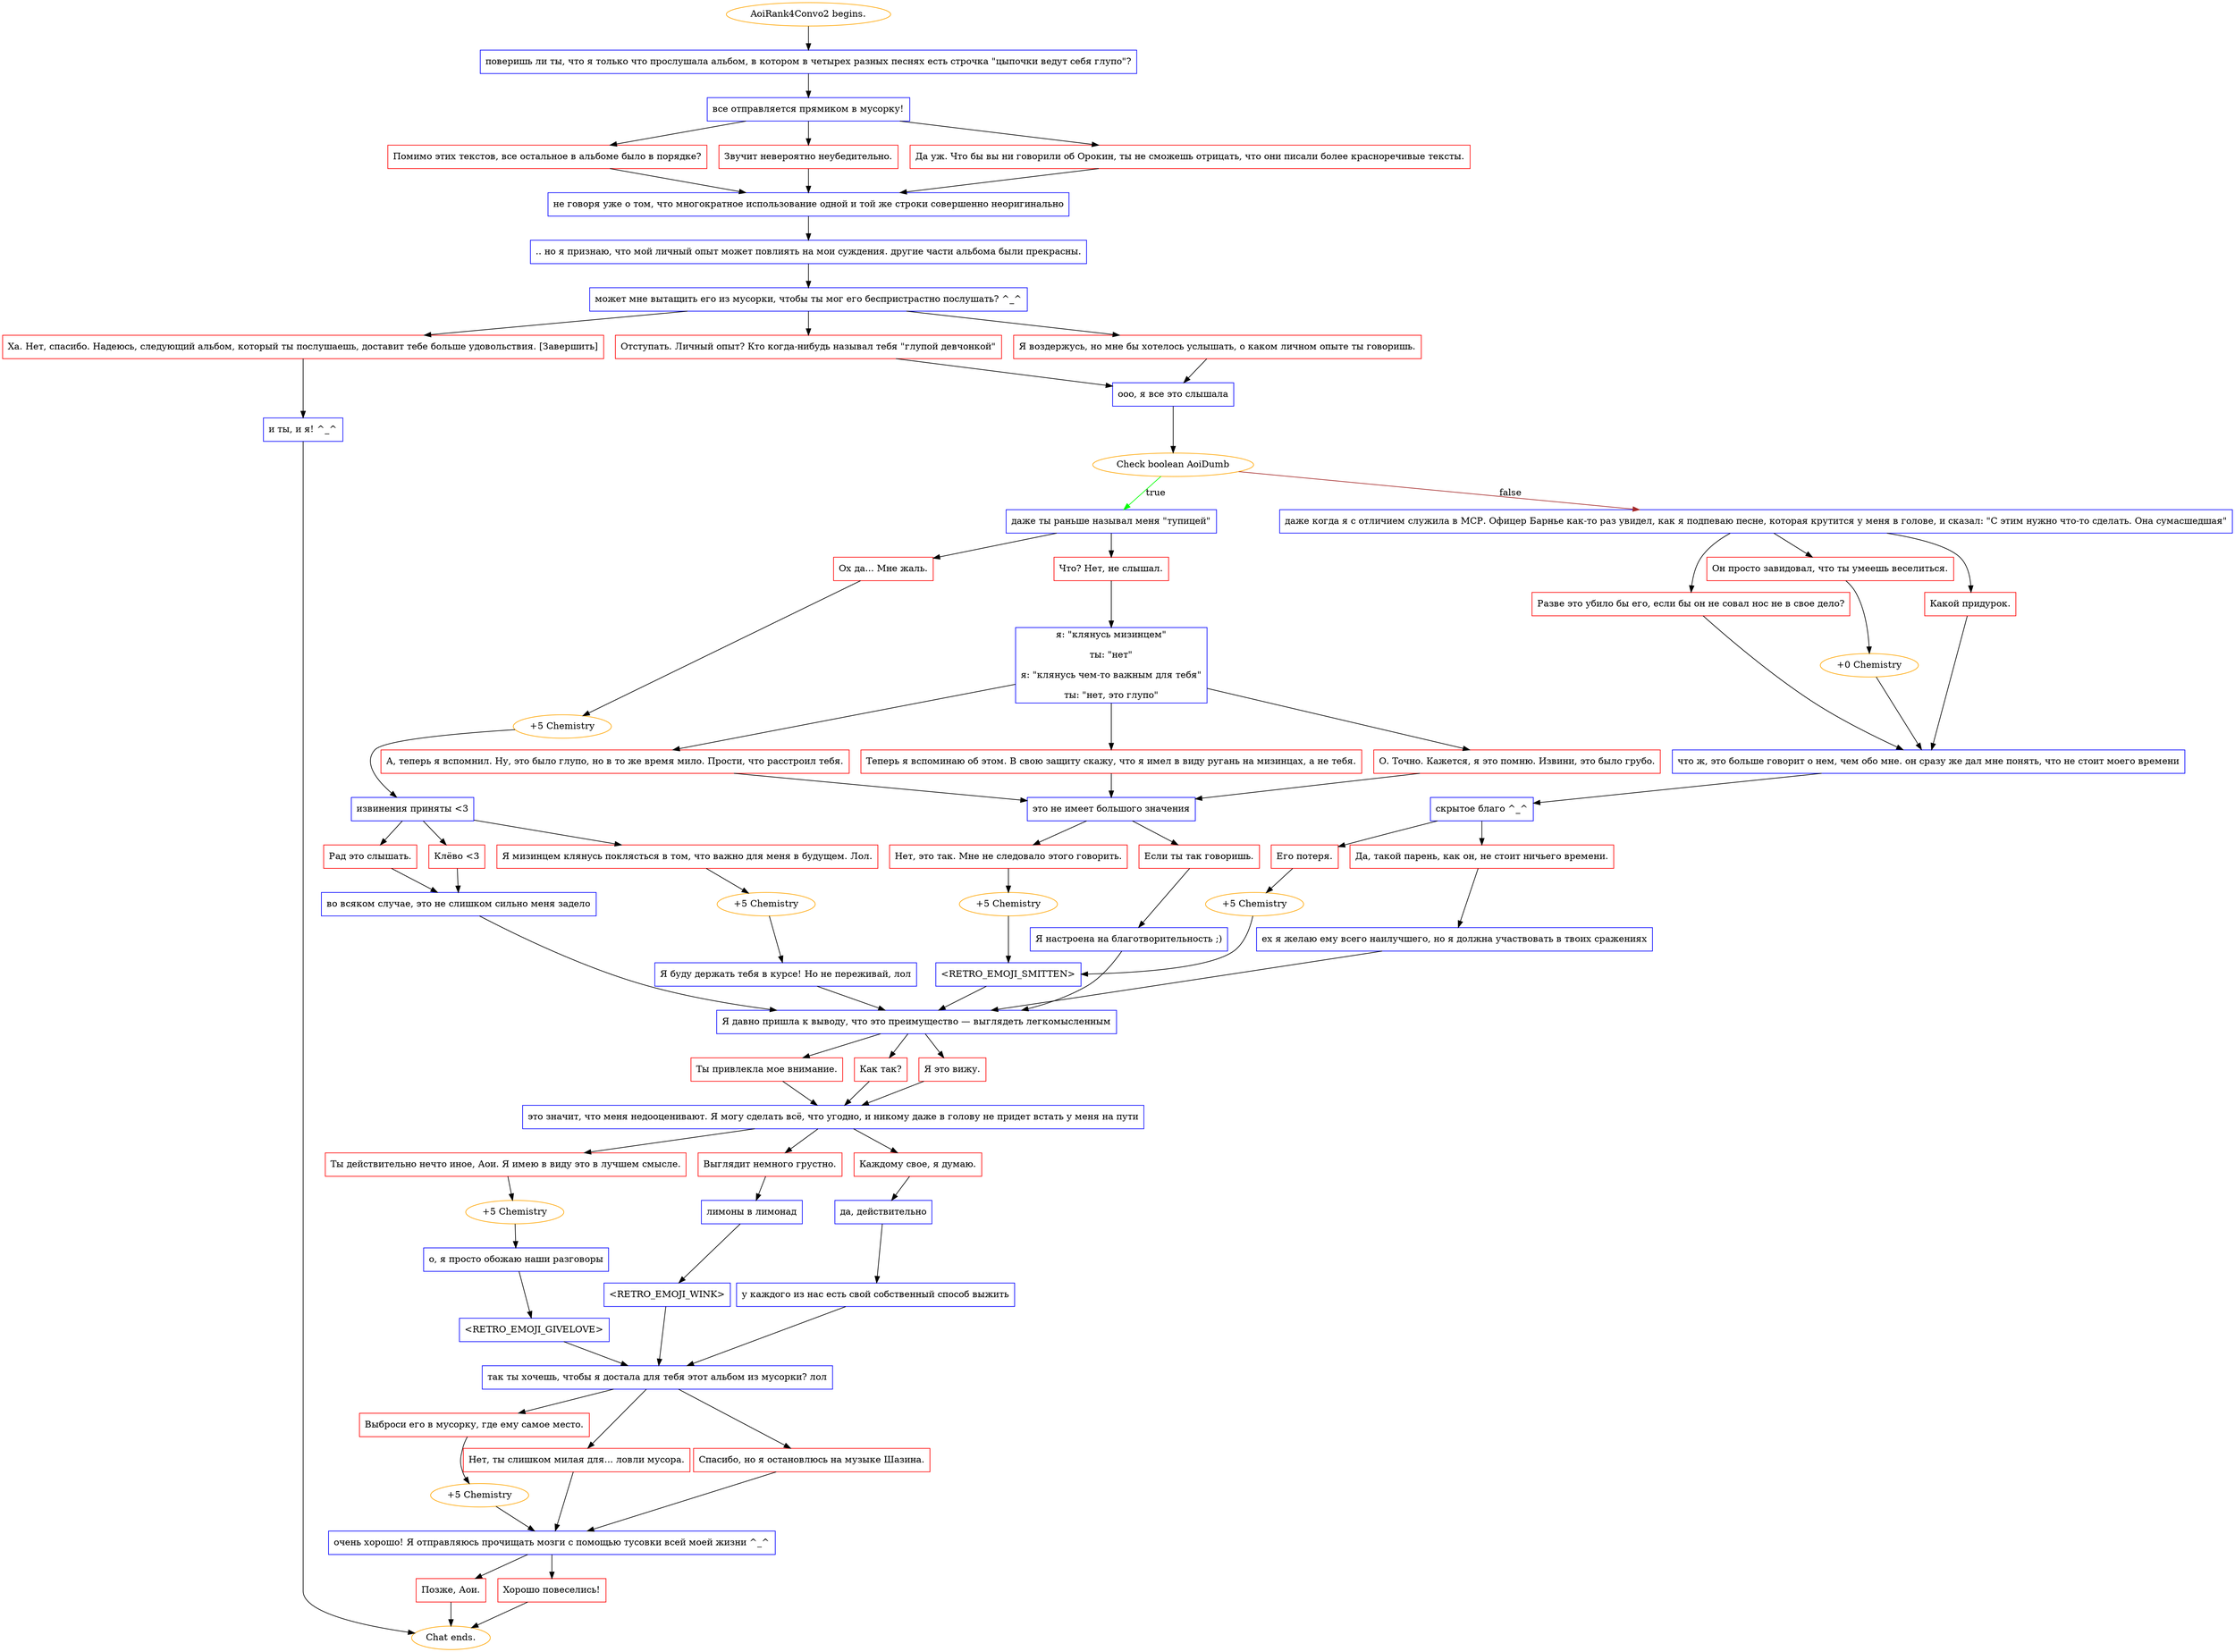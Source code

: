 digraph {
	"AoiRank4Convo2 begins." [color=orange];
		"AoiRank4Convo2 begins." -> j144128027;
	j144128027 [label="поверишь ли ты, что я только что прослушала альбом, в котором в четырех разных песнях есть строчка \"цыпочки ведут себя глупо\"?",shape=box,color=blue];
		j144128027 -> j2920360382;
	j2920360382 [label="все отправляется прямиком в мусорку!",shape=box,color=blue];
		j2920360382 -> j1029607165;
		j2920360382 -> j1303762288;
		j2920360382 -> j2436189919;
	j1029607165 [label="Помимо этих текстов, все остальное в альбоме было в порядке?",shape=box,color=red];
		j1029607165 -> j451413506;
	j1303762288 [label="Звучит невероятно неубедительно.",shape=box,color=red];
		j1303762288 -> j451413506;
	j2436189919 [label="Да уж. Что бы вы ни говорили об Орокин, ты не сможешь отрицать, что они писали более красноречивые тексты.",shape=box,color=red];
		j2436189919 -> j451413506;
	j451413506 [label="не говоря уже о том, что многократное использование одной и той же строки совершенно неоригинально",shape=box,color=blue];
		j451413506 -> j952625125;
	j952625125 [label=".. но я признаю, что мой личный опыт может повлиять на мои суждения. другие части альбома были прекрасны.",shape=box,color=blue];
		j952625125 -> j1828717047;
	j1828717047 [label="может мне вытащить его из мусорки, чтобы ты мог его беспристрастно послушать? ^_^",shape=box,color=blue];
		j1828717047 -> j38648463;
		j1828717047 -> j910641356;
		j1828717047 -> j1199025774;
	j38648463 [label="Я воздержусь, но мне бы хотелось услышать, о каком личном опыте ты говоришь.",shape=box,color=red];
		j38648463 -> j4084761636;
	j910641356 [label="Отступать. Личный опыт? Кто когда-нибудь называл тебя \"глупой девчонкой\"",shape=box,color=red];
		j910641356 -> j4084761636;
	j1199025774 [label="Ха. Нет, спасибо. Надеюсь, следующий альбом, который ты послушаешь, доставит тебе больше удовольствия. [Завершить]",shape=box,color=red];
		j1199025774 -> j2795544085;
	j4084761636 [label="ооо, я все это слышала",shape=box,color=blue];
		j4084761636 -> j627210173;
	j2795544085 [label="и ты, и я! ^_^",shape=box,color=blue];
		j2795544085 -> "Chat ends.";
	j627210173 [label="Check boolean AoiDumb",color=orange];
		j627210173 -> j3272858081 [label=true,color=green];
		j627210173 -> j1645734606 [label=false,color=brown];
	"Chat ends." [color=orange];
	j3272858081 [label="даже ты раньше называл меня \"тупицей\"",shape=box,color=blue];
		j3272858081 -> j946480161;
		j3272858081 -> j925794283;
	j1645734606 [label="даже когда я с отличием служила в МСР. Офицер Барнье как-то раз увидел, как я подпеваю песне, которая крутится у меня в голове, и сказал: \"С этим нужно что-то сделать. Она сумасшедшая\"",shape=box,color=blue];
		j1645734606 -> j3423650461;
		j1645734606 -> j3034775365;
		j1645734606 -> j2396911864;
	j946480161 [label="Что? Нет, не слышал.",shape=box,color=red];
		j946480161 -> j3018833403;
	j925794283 [label="Ох да... Мне жаль.",shape=box,color=red];
		j925794283 -> j3919207269;
	j3423650461 [label="Какой придурок.",shape=box,color=red];
		j3423650461 -> j872265752;
	j3034775365 [label="Он просто завидовал, что ты умеешь веселиться.",shape=box,color=red];
		j3034775365 -> j3633420255;
	j2396911864 [label="Разве это убило бы его, если бы он не совал нос не в свое дело?",shape=box,color=red];
		j2396911864 -> j872265752;
	j3018833403 [label="я: \"клянусь мизинцем\"
ты: \"нет\"
я: \"клянусь чем-то важным для тебя\"
ты: \"нет, это глупо\"",shape=box,color=blue];
		j3018833403 -> j2334532642;
		j3018833403 -> j1560893715;
		j3018833403 -> j447898456;
	j3919207269 [label="+5 Chemistry",color=orange];
		j3919207269 -> j1882097479;
	j872265752 [label="что ж, это больше говорит о нем, чем обо мне. он сразу же дал мне понять, что не стоит моего времени",shape=box,color=blue];
		j872265752 -> j2405214407;
	j3633420255 [label="+0 Chemistry",color=orange];
		j3633420255 -> j872265752;
	j2334532642 [label="Теперь я вспоминаю об этом. В свою защиту скажу, что я имел в виду ругань на мизинцах, а не тебя.",shape=box,color=red];
		j2334532642 -> j1270356187;
	j1560893715 [label="О. Точно. Кажется, я это помню. Извини, это было грубо.",shape=box,color=red];
		j1560893715 -> j1270356187;
	j447898456 [label="А, теперь я вспомнил. Ну, это было глупо, но в то же время мило. Прости, что расстроил тебя.",shape=box,color=red];
		j447898456 -> j1270356187;
	j1882097479 [label="извинения приняты <3",shape=box,color=blue];
		j1882097479 -> j4248588067;
		j1882097479 -> j374876726;
		j1882097479 -> j1055096915;
	j2405214407 [label="скрытое благо ^_^",shape=box,color=blue];
		j2405214407 -> j25659852;
		j2405214407 -> j2508726422;
	j1270356187 [label="это не имеет большого значения",shape=box,color=blue];
		j1270356187 -> j1842211346;
		j1270356187 -> j3899293868;
	j4248588067 [label="Я мизинцем клянусь поклясться в том, что важно для меня в будущем. Лол.",shape=box,color=red];
		j4248588067 -> j1092663190;
	j374876726 [label="Клёво <3",shape=box,color=red];
		j374876726 -> j4015486970;
	j1055096915 [label="Рад это слышать.",shape=box,color=red];
		j1055096915 -> j4015486970;
	j25659852 [label="Его потеря.",shape=box,color=red];
		j25659852 -> j158484229;
	j2508726422 [label="Да, такой парень, как он, не стоит ничьего времени.",shape=box,color=red];
		j2508726422 -> j2894524328;
	j1842211346 [label="Нет, это так. Мне не следовало этого говорить.",shape=box,color=red];
		j1842211346 -> j335305761;
	j3899293868 [label="Если ты так говоришь.",shape=box,color=red];
		j3899293868 -> j1278672982;
	j1092663190 [label="+5 Chemistry",color=orange];
		j1092663190 -> j859256297;
	j4015486970 [label="во всяком случае, это не слишком сильно меня задело",shape=box,color=blue];
		j4015486970 -> j1495038671;
	j158484229 [label="+5 Chemistry",color=orange];
		j158484229 -> j4118142120;
	j2894524328 [label="ех я желаю ему всего наилучшего, но я должна участвовать в твоих сражениях",shape=box,color=blue];
		j2894524328 -> j1495038671;
	j335305761 [label="+5 Chemistry",color=orange];
		j335305761 -> j4118142120;
	j1278672982 [label="Я настроена на благотворительность ;)",shape=box,color=blue];
		j1278672982 -> j1495038671;
	j859256297 [label="Я буду держать тебя в курсе! Но не переживай, лол",shape=box,color=blue];
		j859256297 -> j1495038671;
	j1495038671 [label="Я давно пришла к выводу, что это преимущество — выглядеть легкомысленным",shape=box,color=blue];
		j1495038671 -> j1947053138;
		j1495038671 -> j457464063;
		j1495038671 -> j3617168359;
	j4118142120 [label="<RETRO_EMOJI_SMITTEN>",shape=box,color=blue];
		j4118142120 -> j1495038671;
	j1947053138 [label="Как так?",shape=box,color=red];
		j1947053138 -> j3980280898;
	j457464063 [label="Я это вижу.",shape=box,color=red];
		j457464063 -> j3980280898;
	j3617168359 [label="Ты привлекла мое внимание.",shape=box,color=red];
		j3617168359 -> j3980280898;
	j3980280898 [label="это значит, что меня недооценивают. Я могу сделать всё, что угодно, и никому даже в голову не придет встать у меня на пути",shape=box,color=blue];
		j3980280898 -> j429900957;
		j3980280898 -> j1245698530;
		j3980280898 -> j3300850304;
	j429900957 [label="Выглядит немного грустно.",shape=box,color=red];
		j429900957 -> j393474675;
	j1245698530 [label="Ты действительно нечто иное, Аои. Я имею в виду это в лучшем смысле.",shape=box,color=red];
		j1245698530 -> j607026410;
	j3300850304 [label="Каждому свое, я думаю.",shape=box,color=red];
		j3300850304 -> j193906869;
	j393474675 [label="лимоны в лимонад",shape=box,color=blue];
		j393474675 -> j3632248575;
	j607026410 [label="+5 Chemistry",color=orange];
		j607026410 -> j540258130;
	j193906869 [label="да, действительно",shape=box,color=blue];
		j193906869 -> j1201902883;
	j3632248575 [label="<RETRO_EMOJI_WINK>",shape=box,color=blue];
		j3632248575 -> j3305543213;
	j540258130 [label="о, я просто обожаю наши разговоры",shape=box,color=blue];
		j540258130 -> j201004397;
	j1201902883 [label="у каждого из нас есть свой собственный способ выжить",shape=box,color=blue];
		j1201902883 -> j3305543213;
	j3305543213 [label="так ты хочешь, чтобы я достала для тебя этот альбом из мусорки? лол",shape=box,color=blue];
		j3305543213 -> j151412868;
		j3305543213 -> j4013034257;
		j3305543213 -> j1136346049;
	j201004397 [label="<RETRO_EMOJI_GIVELOVE>",shape=box,color=blue];
		j201004397 -> j3305543213;
	j151412868 [label="Нет, ты слишком милая для... ловли мусора.",shape=box,color=red];
		j151412868 -> j3992728051;
	j4013034257 [label="Выброси его в мусорку, где ему самое место.",shape=box,color=red];
		j4013034257 -> j4226140462;
	j1136346049 [label="Спасибо, но я остановлюсь на музыке Шазина.",shape=box,color=red];
		j1136346049 -> j3992728051;
	j3992728051 [label="очень хорошо! Я отправляюсь прочищать мозги с помощью тусовки всей моей жизни ^_^",shape=box,color=blue];
		j3992728051 -> j393393833;
		j3992728051 -> j2727326421;
	j4226140462 [label="+5 Chemistry",color=orange];
		j4226140462 -> j3992728051;
	j393393833 [label="Хорошо повеселись!",shape=box,color=red];
		j393393833 -> "Chat ends.";
	j2727326421 [label="Позже, Аои.",shape=box,color=red];
		j2727326421 -> "Chat ends.";
}